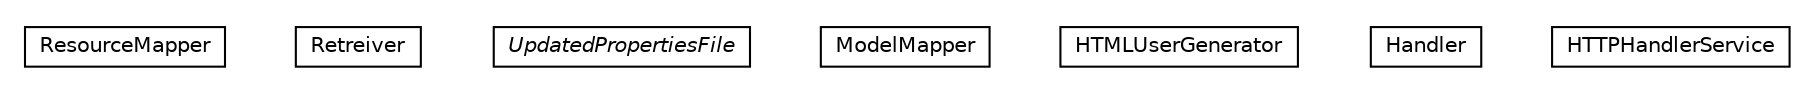 #!/usr/local/bin/dot
#
# Class diagram 
# Generated by UMLGraph version R5_6-24-gf6e263 (http://www.umlgraph.org/)
#

digraph G {
	edge [fontname="Helvetica",fontsize=10,labelfontname="Helvetica",labelfontsize=10];
	node [fontname="Helvetica",fontsize=10,shape=plaintext];
	nodesep=0.25;
	ranksep=0.5;
	// org.universAAL.ui.ui.handler.web.html.ResourceMapper
	c1131608 [label=<<table title="org.universAAL.ui.ui.handler.web.html.ResourceMapper" border="0" cellborder="1" cellspacing="0" cellpadding="2" port="p" href="./ResourceMapper.html">
		<tr><td><table border="0" cellspacing="0" cellpadding="1">
<tr><td align="center" balign="center"> ResourceMapper </td></tr>
		</table></td></tr>
		</table>>, URL="./ResourceMapper.html", fontname="Helvetica", fontcolor="black", fontsize=10.0];
	// org.universAAL.ui.ui.handler.web.html.ResourceMapper.Retreiver
	c1131609 [label=<<table title="org.universAAL.ui.ui.handler.web.html.ResourceMapper.Retreiver" border="0" cellborder="1" cellspacing="0" cellpadding="2" port="p" href="./ResourceMapper.Retreiver.html">
		<tr><td><table border="0" cellspacing="0" cellpadding="1">
<tr><td align="center" balign="center"> Retreiver </td></tr>
		</table></td></tr>
		</table>>, URL="./ResourceMapper.Retreiver.html", fontname="Helvetica", fontcolor="black", fontsize=10.0];
	// org.universAAL.ui.ui.handler.web.html.UpdatedPropertiesFile
	c1131610 [label=<<table title="org.universAAL.ui.ui.handler.web.html.UpdatedPropertiesFile" border="0" cellborder="1" cellspacing="0" cellpadding="2" port="p" href="./UpdatedPropertiesFile.html">
		<tr><td><table border="0" cellspacing="0" cellpadding="1">
<tr><td align="center" balign="center"><font face="Helvetica-Oblique"> UpdatedPropertiesFile </font></td></tr>
		</table></td></tr>
		</table>>, URL="./UpdatedPropertiesFile.html", fontname="Helvetica", fontcolor="black", fontsize=10.0];
	// org.universAAL.ui.ui.handler.web.html.ModelMapper
	c1131611 [label=<<table title="org.universAAL.ui.ui.handler.web.html.ModelMapper" border="0" cellborder="1" cellspacing="0" cellpadding="2" port="p" href="./ModelMapper.html">
		<tr><td><table border="0" cellspacing="0" cellpadding="1">
<tr><td align="center" balign="center"> ModelMapper </td></tr>
		</table></td></tr>
		</table>>, URL="./ModelMapper.html", fontname="Helvetica", fontcolor="black", fontsize=10.0];
	// org.universAAL.ui.ui.handler.web.html.HTMLUserGenerator
	c1131612 [label=<<table title="org.universAAL.ui.ui.handler.web.html.HTMLUserGenerator" border="0" cellborder="1" cellspacing="0" cellpadding="2" port="p" href="./HTMLUserGenerator.html">
		<tr><td><table border="0" cellspacing="0" cellpadding="1">
<tr><td align="center" balign="center"> HTMLUserGenerator </td></tr>
		</table></td></tr>
		</table>>, URL="./HTMLUserGenerator.html", fontname="Helvetica", fontcolor="black", fontsize=10.0];
	// org.universAAL.ui.ui.handler.web.html.Handler
	c1131613 [label=<<table title="org.universAAL.ui.ui.handler.web.html.Handler" border="0" cellborder="1" cellspacing="0" cellpadding="2" port="p" href="./Handler.html">
		<tr><td><table border="0" cellspacing="0" cellpadding="1">
<tr><td align="center" balign="center"> Handler </td></tr>
		</table></td></tr>
		</table>>, URL="./Handler.html", fontname="Helvetica", fontcolor="black", fontsize=10.0];
	// org.universAAL.ui.ui.handler.web.html.HTTPHandlerService
	c1131614 [label=<<table title="org.universAAL.ui.ui.handler.web.html.HTTPHandlerService" border="0" cellborder="1" cellspacing="0" cellpadding="2" port="p" href="./HTTPHandlerService.html">
		<tr><td><table border="0" cellspacing="0" cellpadding="1">
<tr><td align="center" balign="center"> HTTPHandlerService </td></tr>
		</table></td></tr>
		</table>>, URL="./HTTPHandlerService.html", fontname="Helvetica", fontcolor="black", fontsize=10.0];
}

